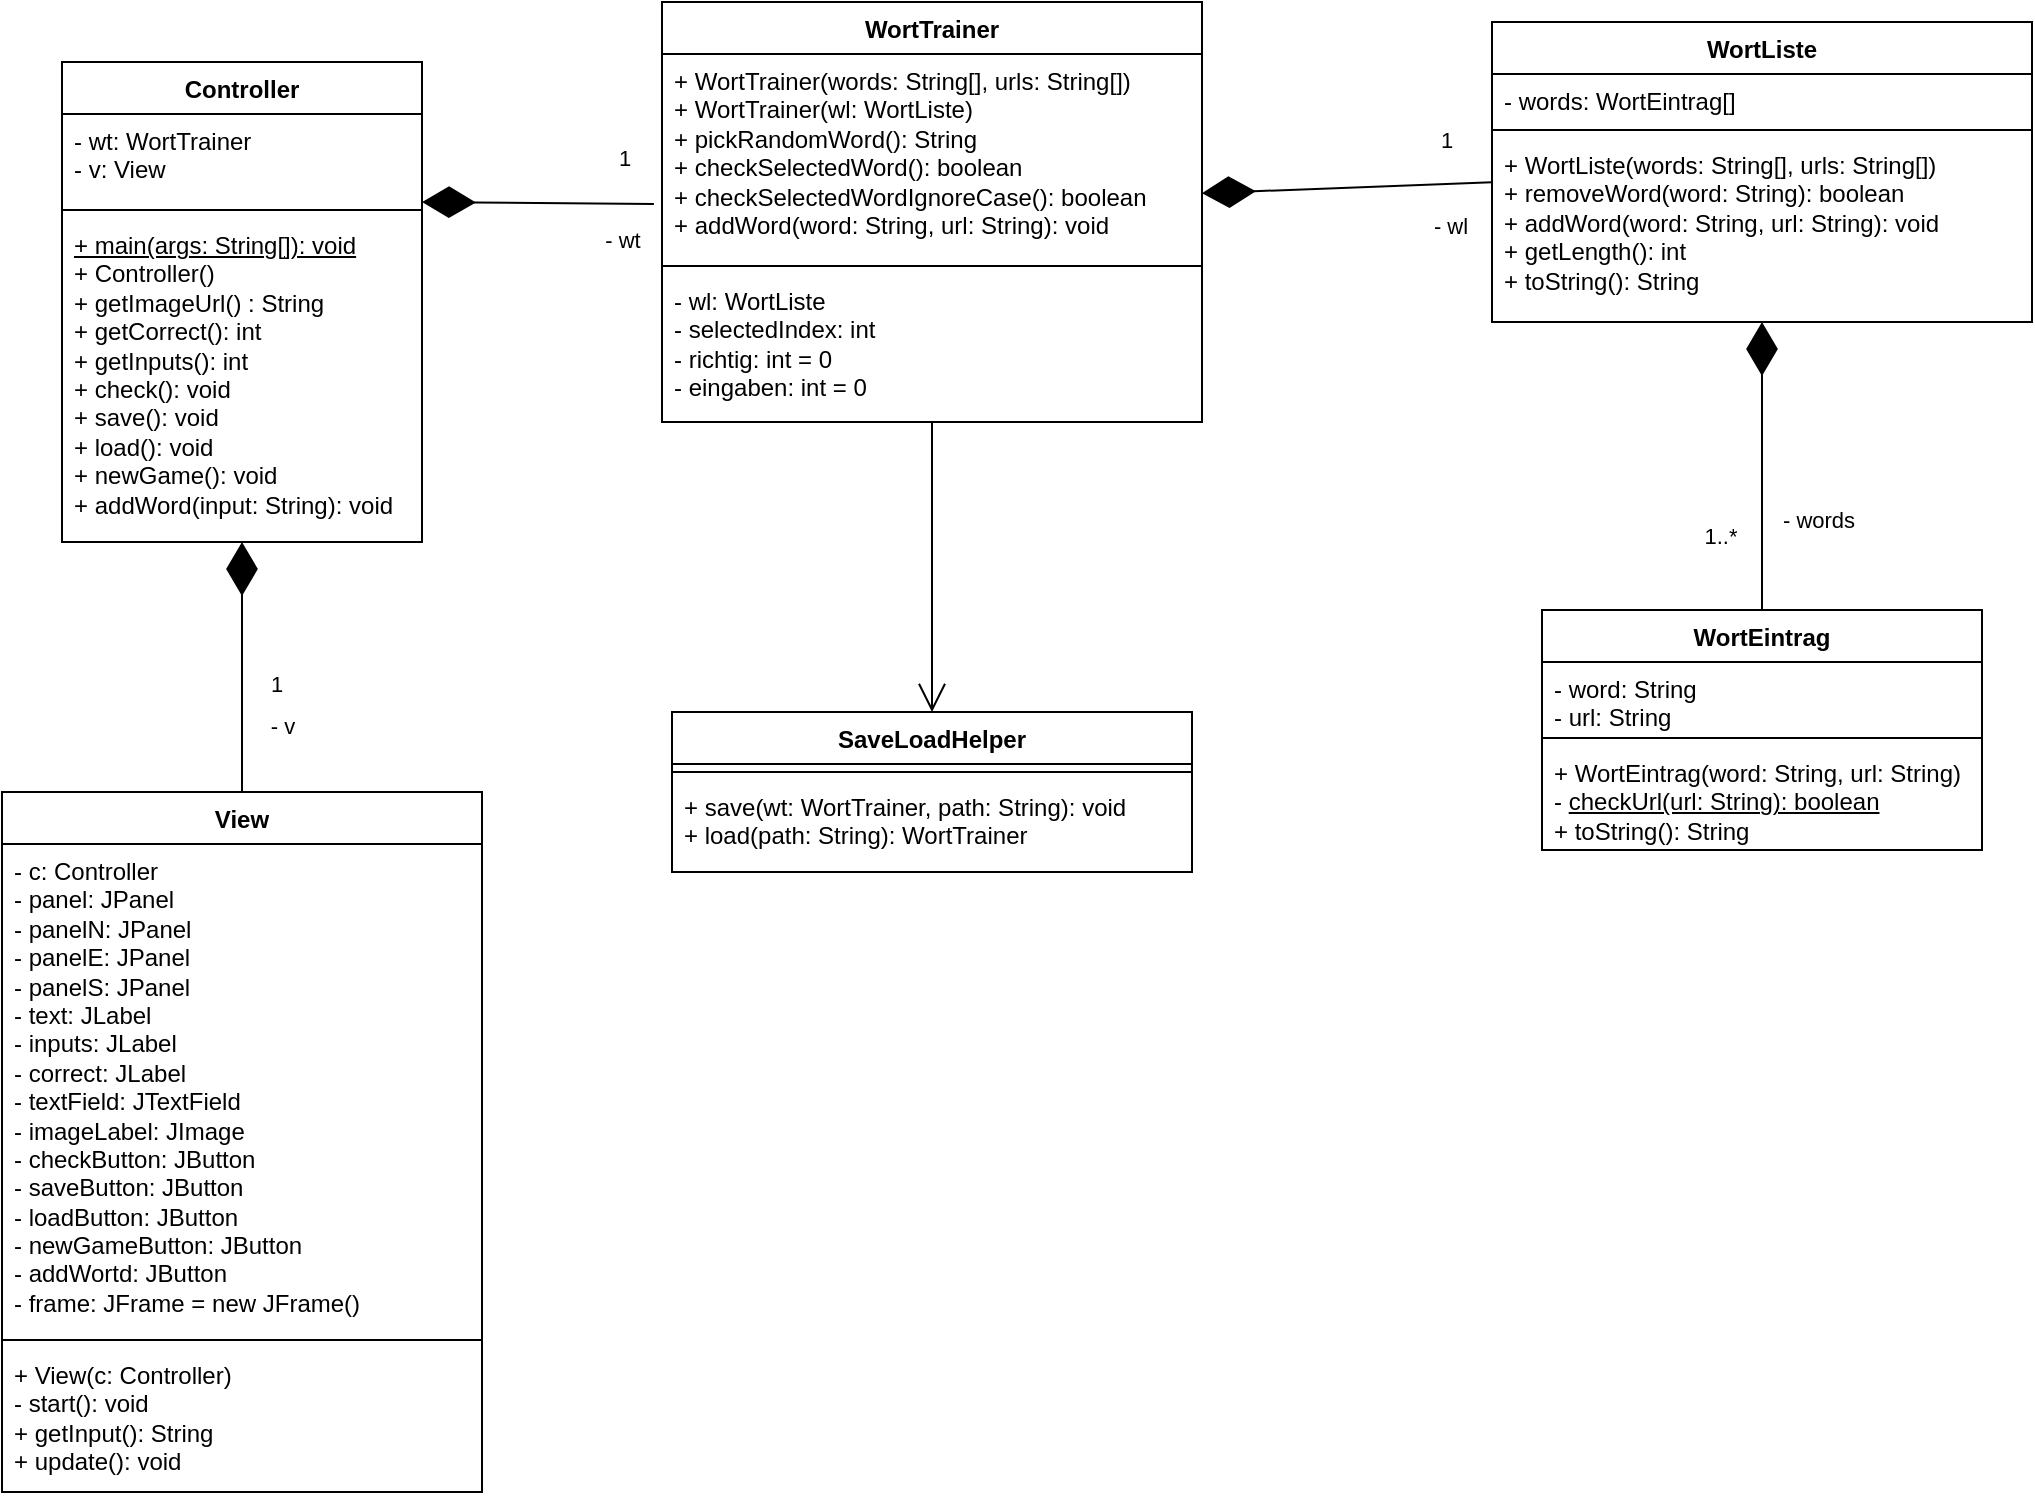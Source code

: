 <mxfile version="24.7.14">
  <diagram name="Page-1" id="6_xeMmDJv4vmlusiRsLN">
    <mxGraphModel dx="2031" dy="1156" grid="1" gridSize="10" guides="1" tooltips="1" connect="1" arrows="1" fold="1" page="1" pageScale="1" pageWidth="1100" pageHeight="850" math="0" shadow="0">
      <root>
        <mxCell id="0" />
        <mxCell id="1" parent="0" />
        <mxCell id="Ou3kEWdW5UKycBWzLsYp-1" value="&lt;div&gt;WortTrainer&lt;/div&gt;" style="swimlane;fontStyle=1;align=center;verticalAlign=top;childLayout=stackLayout;horizontal=1;startSize=26;horizontalStack=0;resizeParent=1;resizeParentMax=0;resizeLast=0;collapsible=1;marginBottom=0;whiteSpace=wrap;html=1;" parent="1" vertex="1">
          <mxGeometry x="370" y="30" width="270" height="210" as="geometry" />
        </mxCell>
        <mxCell id="Ou3kEWdW5UKycBWzLsYp-4" value="&lt;div&gt;+ WortTrainer(words: String[], urls: String[])&lt;/div&gt;&lt;div&gt;+ WortTrainer(wl: WortListe)&lt;/div&gt;&lt;div&gt;+ pickRandomWord(): String&lt;/div&gt;&lt;div&gt;+ checkSelectedWord(): boolean&lt;/div&gt;&lt;div&gt;+ checkSelectedWordIgnoreCase(): boolean&lt;/div&gt;&lt;div&gt;+ addWord(word: String, url: String): void&lt;/div&gt;" style="text;strokeColor=none;fillColor=none;align=left;verticalAlign=top;spacingLeft=4;spacingRight=4;overflow=hidden;rotatable=0;points=[[0,0.5],[1,0.5]];portConstraint=eastwest;whiteSpace=wrap;html=1;" parent="Ou3kEWdW5UKycBWzLsYp-1" vertex="1">
          <mxGeometry y="26" width="270" height="102" as="geometry" />
        </mxCell>
        <mxCell id="Ou3kEWdW5UKycBWzLsYp-3" value="" style="line;strokeWidth=1;fillColor=none;align=left;verticalAlign=middle;spacingTop=-1;spacingLeft=3;spacingRight=3;rotatable=0;labelPosition=right;points=[];portConstraint=eastwest;strokeColor=inherit;" parent="Ou3kEWdW5UKycBWzLsYp-1" vertex="1">
          <mxGeometry y="128" width="270" height="8" as="geometry" />
        </mxCell>
        <mxCell id="Ou3kEWdW5UKycBWzLsYp-2" value="&lt;div&gt;- wl: WortListe&lt;/div&gt;&lt;div&gt;- selectedIndex: int&lt;/div&gt;&lt;div&gt;- richtig: int = 0&lt;/div&gt;&lt;div&gt;- eingaben: int = 0&lt;/div&gt;" style="text;strokeColor=none;fillColor=none;align=left;verticalAlign=top;spacingLeft=4;spacingRight=4;overflow=hidden;rotatable=0;points=[[0,0.5],[1,0.5]];portConstraint=eastwest;whiteSpace=wrap;html=1;" parent="Ou3kEWdW5UKycBWzLsYp-1" vertex="1">
          <mxGeometry y="136" width="270" height="74" as="geometry" />
        </mxCell>
        <mxCell id="Ou3kEWdW5UKycBWzLsYp-5" value="&lt;div&gt;WortListe&lt;/div&gt;&lt;div&gt;&lt;br&gt;&lt;/div&gt;" style="swimlane;fontStyle=1;align=center;verticalAlign=top;childLayout=stackLayout;horizontal=1;startSize=26;horizontalStack=0;resizeParent=1;resizeParentMax=0;resizeLast=0;collapsible=1;marginBottom=0;whiteSpace=wrap;html=1;" parent="1" vertex="1">
          <mxGeometry x="785" y="40" width="270" height="150" as="geometry" />
        </mxCell>
        <mxCell id="Ou3kEWdW5UKycBWzLsYp-6" value="- words: WortEintrag[]" style="text;strokeColor=none;fillColor=none;align=left;verticalAlign=top;spacingLeft=4;spacingRight=4;overflow=hidden;rotatable=0;points=[[0,0.5],[1,0.5]];portConstraint=eastwest;whiteSpace=wrap;html=1;" parent="Ou3kEWdW5UKycBWzLsYp-5" vertex="1">
          <mxGeometry y="26" width="270" height="24" as="geometry" />
        </mxCell>
        <mxCell id="Ou3kEWdW5UKycBWzLsYp-7" value="" style="line;strokeWidth=1;fillColor=none;align=left;verticalAlign=middle;spacingTop=-1;spacingLeft=3;spacingRight=3;rotatable=0;labelPosition=right;points=[];portConstraint=eastwest;strokeColor=inherit;" parent="Ou3kEWdW5UKycBWzLsYp-5" vertex="1">
          <mxGeometry y="50" width="270" height="8" as="geometry" />
        </mxCell>
        <mxCell id="Ou3kEWdW5UKycBWzLsYp-8" value="&lt;div&gt;+ WortListe(words: String[], urls: String[])&lt;/div&gt;&lt;div&gt;+ removeWord(word: String): boolean&lt;/div&gt;&lt;div&gt;+ addWord(word: String, url: String): void&lt;/div&gt;&lt;div&gt;+ getLength(): int&lt;/div&gt;&lt;div&gt;+ toString(): String&lt;/div&gt;" style="text;strokeColor=none;fillColor=none;align=left;verticalAlign=top;spacingLeft=4;spacingRight=4;overflow=hidden;rotatable=0;points=[[0,0.5],[1,0.5]];portConstraint=eastwest;whiteSpace=wrap;html=1;" parent="Ou3kEWdW5UKycBWzLsYp-5" vertex="1">
          <mxGeometry y="58" width="270" height="92" as="geometry" />
        </mxCell>
        <mxCell id="Ou3kEWdW5UKycBWzLsYp-16" value="WortEintrag" style="swimlane;fontStyle=1;align=center;verticalAlign=top;childLayout=stackLayout;horizontal=1;startSize=26;horizontalStack=0;resizeParent=1;resizeParentMax=0;resizeLast=0;collapsible=1;marginBottom=0;whiteSpace=wrap;html=1;" parent="1" vertex="1">
          <mxGeometry x="810" y="334" width="220" height="120" as="geometry">
            <mxRectangle x="810" y="334" width="100" height="30" as="alternateBounds" />
          </mxGeometry>
        </mxCell>
        <mxCell id="Ou3kEWdW5UKycBWzLsYp-17" value="&lt;div&gt;- word: String&lt;/div&gt;&lt;div&gt;- url: String&lt;/div&gt;" style="text;strokeColor=none;fillColor=none;align=left;verticalAlign=top;spacingLeft=4;spacingRight=4;overflow=hidden;rotatable=0;points=[[0,0.5],[1,0.5]];portConstraint=eastwest;whiteSpace=wrap;html=1;" parent="Ou3kEWdW5UKycBWzLsYp-16" vertex="1">
          <mxGeometry y="26" width="220" height="34" as="geometry" />
        </mxCell>
        <mxCell id="Ou3kEWdW5UKycBWzLsYp-18" value="" style="line;strokeWidth=1;fillColor=none;align=left;verticalAlign=middle;spacingTop=-1;spacingLeft=3;spacingRight=3;rotatable=0;labelPosition=right;points=[];portConstraint=eastwest;strokeColor=inherit;" parent="Ou3kEWdW5UKycBWzLsYp-16" vertex="1">
          <mxGeometry y="60" width="220" height="8" as="geometry" />
        </mxCell>
        <mxCell id="Ou3kEWdW5UKycBWzLsYp-19" value="&lt;div&gt;+ WortEintrag(word: String, url: String)&lt;/div&gt;&lt;div&gt;- &lt;u&gt;checkUrl(url: String): boolean&lt;/u&gt;&lt;/div&gt;&lt;div&gt;+ toString(): String&lt;br&gt;&lt;/div&gt;&lt;div&gt;&lt;br&gt;&lt;/div&gt;" style="text;strokeColor=none;fillColor=none;align=left;verticalAlign=top;spacingLeft=4;spacingRight=4;overflow=hidden;rotatable=0;points=[[0,0.5],[1,0.5]];portConstraint=eastwest;whiteSpace=wrap;html=1;" parent="Ou3kEWdW5UKycBWzLsYp-16" vertex="1">
          <mxGeometry y="68" width="220" height="52" as="geometry" />
        </mxCell>
        <mxCell id="Ou3kEWdW5UKycBWzLsYp-23" value="" style="endArrow=diamondThin;endFill=1;endSize=24;html=1;rounded=0;exitX=0.5;exitY=0;exitDx=0;exitDy=0;" parent="1" source="Ou3kEWdW5UKycBWzLsYp-16" target="Ou3kEWdW5UKycBWzLsYp-8" edge="1">
          <mxGeometry width="160" relative="1" as="geometry">
            <mxPoint x="610" y="354" as="sourcePoint" />
            <mxPoint x="910" y="274" as="targetPoint" />
          </mxGeometry>
        </mxCell>
        <mxCell id="Ou3kEWdW5UKycBWzLsYp-24" value="- words" style="edgeLabel;html=1;align=center;verticalAlign=middle;resizable=0;points=[];" parent="Ou3kEWdW5UKycBWzLsYp-23" vertex="1" connectable="0">
          <mxGeometry x="0.267" y="-1" relative="1" as="geometry">
            <mxPoint x="27" y="46" as="offset" />
          </mxGeometry>
        </mxCell>
        <mxCell id="Ou3kEWdW5UKycBWzLsYp-25" value="&lt;div&gt;1..*&lt;/div&gt;" style="edgeLabel;html=1;align=center;verticalAlign=middle;resizable=0;points=[];" parent="Ou3kEWdW5UKycBWzLsYp-23" vertex="1" connectable="0">
          <mxGeometry x="-0.4" relative="1" as="geometry">
            <mxPoint x="-21" y="6" as="offset" />
          </mxGeometry>
        </mxCell>
        <mxCell id="Ou3kEWdW5UKycBWzLsYp-26" value="" style="endArrow=diamondThin;endFill=1;endSize=24;html=1;rounded=0;" parent="1" source="Ou3kEWdW5UKycBWzLsYp-5" edge="1">
          <mxGeometry width="160" relative="1" as="geometry">
            <mxPoint x="610" y="354" as="sourcePoint" />
            <mxPoint x="640" y="125.607" as="targetPoint" />
          </mxGeometry>
        </mxCell>
        <mxCell id="Ou3kEWdW5UKycBWzLsYp-27" value="&lt;div&gt;- wl&lt;/div&gt;" style="edgeLabel;html=1;align=center;verticalAlign=middle;resizable=0;points=[];" parent="Ou3kEWdW5UKycBWzLsYp-26" vertex="1" connectable="0">
          <mxGeometry x="0.483" y="-2" relative="1" as="geometry">
            <mxPoint x="86" y="20" as="offset" />
          </mxGeometry>
        </mxCell>
        <mxCell id="Ou3kEWdW5UKycBWzLsYp-28" value="1" style="edgeLabel;html=1;align=center;verticalAlign=middle;resizable=0;points=[];" parent="Ou3kEWdW5UKycBWzLsYp-26" vertex="1" connectable="0">
          <mxGeometry x="-0.47" y="-2" relative="1" as="geometry">
            <mxPoint x="15" y="-21" as="offset" />
          </mxGeometry>
        </mxCell>
        <mxCell id="jSAAr7vFNjBleLRkS30y-1" value="&lt;div&gt;Controller&lt;/div&gt;" style="swimlane;fontStyle=1;align=center;verticalAlign=top;childLayout=stackLayout;horizontal=1;startSize=26;horizontalStack=0;resizeParent=1;resizeParentMax=0;resizeLast=0;collapsible=1;marginBottom=0;whiteSpace=wrap;html=1;" parent="1" vertex="1">
          <mxGeometry x="70" y="60" width="180" height="240" as="geometry" />
        </mxCell>
        <mxCell id="jSAAr7vFNjBleLRkS30y-2" value="&lt;div&gt;- wt: WortTrainer&lt;/div&gt;&lt;div&gt;- v: View&lt;br&gt;&lt;/div&gt;" style="text;strokeColor=none;fillColor=none;align=left;verticalAlign=top;spacingLeft=4;spacingRight=4;overflow=hidden;rotatable=0;points=[[0,0.5],[1,0.5]];portConstraint=eastwest;whiteSpace=wrap;html=1;" parent="jSAAr7vFNjBleLRkS30y-1" vertex="1">
          <mxGeometry y="26" width="180" height="44" as="geometry" />
        </mxCell>
        <mxCell id="jSAAr7vFNjBleLRkS30y-3" value="" style="line;strokeWidth=1;fillColor=none;align=left;verticalAlign=middle;spacingTop=-1;spacingLeft=3;spacingRight=3;rotatable=0;labelPosition=right;points=[];portConstraint=eastwest;strokeColor=inherit;" parent="jSAAr7vFNjBleLRkS30y-1" vertex="1">
          <mxGeometry y="70" width="180" height="8" as="geometry" />
        </mxCell>
        <mxCell id="jSAAr7vFNjBleLRkS30y-4" value="&lt;div&gt;&lt;u&gt;+ main(args: String[]): void&lt;/u&gt;&lt;/div&gt;+ Controller()&lt;div&gt;+ getImageUrl() : String&lt;/div&gt;&lt;div&gt;+ getCorrect(): int&lt;/div&gt;&lt;div&gt;+ getInputs(): int&lt;/div&gt;&lt;div&gt;+ check(): void&lt;/div&gt;&lt;div&gt;+ save(): void&lt;/div&gt;&lt;div&gt;+ load(): void&lt;/div&gt;&lt;div&gt;+ newGame(): void&lt;/div&gt;&lt;div&gt;+ addWord(input: String): void&lt;/div&gt;" style="text;strokeColor=none;fillColor=none;align=left;verticalAlign=top;spacingLeft=4;spacingRight=4;overflow=hidden;rotatable=0;points=[[0,0.5],[1,0.5]];portConstraint=eastwest;whiteSpace=wrap;html=1;" parent="jSAAr7vFNjBleLRkS30y-1" vertex="1">
          <mxGeometry y="78" width="180" height="162" as="geometry" />
        </mxCell>
        <mxCell id="jSAAr7vFNjBleLRkS30y-5" value="" style="endArrow=diamondThin;endFill=1;endSize=24;html=1;rounded=0;exitX=-0.015;exitY=0.735;exitDx=0;exitDy=0;exitPerimeter=0;" parent="1" source="Ou3kEWdW5UKycBWzLsYp-4" edge="1">
          <mxGeometry width="160" relative="1" as="geometry">
            <mxPoint x="330" y="120" as="sourcePoint" />
            <mxPoint x="250" y="130" as="targetPoint" />
          </mxGeometry>
        </mxCell>
        <mxCell id="jSAAr7vFNjBleLRkS30y-6" value="&lt;div&gt;- wt&lt;/div&gt;" style="edgeLabel;html=1;align=center;verticalAlign=middle;resizable=0;points=[];" parent="jSAAr7vFNjBleLRkS30y-5" vertex="1" connectable="0">
          <mxGeometry x="0.483" y="-2" relative="1" as="geometry">
            <mxPoint x="70" y="20" as="offset" />
          </mxGeometry>
        </mxCell>
        <mxCell id="jSAAr7vFNjBleLRkS30y-7" value="1" style="edgeLabel;html=1;align=center;verticalAlign=middle;resizable=0;points=[];" parent="jSAAr7vFNjBleLRkS30y-5" vertex="1" connectable="0">
          <mxGeometry x="-0.47" y="-2" relative="1" as="geometry">
            <mxPoint x="15" y="-21" as="offset" />
          </mxGeometry>
        </mxCell>
        <mxCell id="dPfTd5ljj1nDbZBUYfSp-1" value="View" style="swimlane;fontStyle=1;align=center;verticalAlign=top;childLayout=stackLayout;horizontal=1;startSize=26;horizontalStack=0;resizeParent=1;resizeParentMax=0;resizeLast=0;collapsible=1;marginBottom=0;whiteSpace=wrap;html=1;" parent="1" vertex="1">
          <mxGeometry x="40" y="425" width="240" height="350" as="geometry" />
        </mxCell>
        <mxCell id="dPfTd5ljj1nDbZBUYfSp-2" value="&lt;div&gt;- c: Controller&lt;/div&gt;&lt;div&gt;- panel: JPanel&lt;/div&gt;&lt;div&gt;- panelN: JPanel&lt;/div&gt;&lt;div&gt;- panelE: JPanel&lt;/div&gt;&lt;div&gt;- panelS: JPanel&lt;/div&gt;&lt;div&gt;- text: JLabel&lt;/div&gt;&lt;div&gt;- inputs: JLabel&lt;/div&gt;&lt;div&gt;- correct: JLabel&lt;/div&gt;&lt;div&gt;- textField: JTextField&lt;/div&gt;&lt;div&gt;- imageLabel: JImage&lt;br&gt;&lt;/div&gt;&lt;div&gt;- checkButton: JButton&lt;/div&gt;&lt;div&gt;- saveButton: JButton&lt;/div&gt;&lt;div&gt;- loadButton: JButton&lt;/div&gt;&lt;div&gt;- newGameButton: JButton&lt;/div&gt;&lt;div&gt;- addWortd: JButton&lt;br&gt;&lt;/div&gt;&lt;div&gt;- frame: JFrame = new JFrame()&lt;/div&gt;" style="text;strokeColor=none;fillColor=none;align=left;verticalAlign=top;spacingLeft=4;spacingRight=4;overflow=hidden;rotatable=0;points=[[0,0.5],[1,0.5]];portConstraint=eastwest;whiteSpace=wrap;html=1;" parent="dPfTd5ljj1nDbZBUYfSp-1" vertex="1">
          <mxGeometry y="26" width="240" height="244" as="geometry" />
        </mxCell>
        <mxCell id="dPfTd5ljj1nDbZBUYfSp-3" value="" style="line;strokeWidth=1;fillColor=none;align=left;verticalAlign=middle;spacingTop=-1;spacingLeft=3;spacingRight=3;rotatable=0;labelPosition=right;points=[];portConstraint=eastwest;strokeColor=inherit;" parent="dPfTd5ljj1nDbZBUYfSp-1" vertex="1">
          <mxGeometry y="270" width="240" height="8" as="geometry" />
        </mxCell>
        <mxCell id="dPfTd5ljj1nDbZBUYfSp-4" value="&lt;div&gt;+ View(c: Controller)&lt;/div&gt;&lt;div&gt;- start(): void&lt;br&gt;&lt;/div&gt;&lt;div&gt;+ getInput(): String&lt;/div&gt;&lt;div&gt;+ update(): void&lt;br&gt;&lt;/div&gt;" style="text;strokeColor=none;fillColor=none;align=left;verticalAlign=top;spacingLeft=4;spacingRight=4;overflow=hidden;rotatable=0;points=[[0,0.5],[1,0.5]];portConstraint=eastwest;whiteSpace=wrap;html=1;" parent="dPfTd5ljj1nDbZBUYfSp-1" vertex="1">
          <mxGeometry y="278" width="240" height="72" as="geometry" />
        </mxCell>
        <mxCell id="dPfTd5ljj1nDbZBUYfSp-5" value="" style="endArrow=diamondThin;endFill=1;endSize=24;html=1;rounded=0;" parent="1" source="dPfTd5ljj1nDbZBUYfSp-1" target="jSAAr7vFNjBleLRkS30y-4" edge="1">
          <mxGeometry width="160" relative="1" as="geometry">
            <mxPoint x="376" y="141" as="sourcePoint" />
            <mxPoint x="240" y="139.997" as="targetPoint" />
            <Array as="points" />
          </mxGeometry>
        </mxCell>
        <mxCell id="dPfTd5ljj1nDbZBUYfSp-6" value="&lt;div&gt;- v&lt;br&gt;&lt;/div&gt;" style="edgeLabel;html=1;align=center;verticalAlign=middle;resizable=0;points=[];" parent="dPfTd5ljj1nDbZBUYfSp-5" vertex="1" connectable="0">
          <mxGeometry x="0.483" y="-2" relative="1" as="geometry">
            <mxPoint x="18" y="59" as="offset" />
          </mxGeometry>
        </mxCell>
        <mxCell id="dPfTd5ljj1nDbZBUYfSp-7" value="1" style="edgeLabel;html=1;align=center;verticalAlign=middle;resizable=0;points=[];" parent="dPfTd5ljj1nDbZBUYfSp-5" vertex="1" connectable="0">
          <mxGeometry x="-0.47" y="-2" relative="1" as="geometry">
            <mxPoint x="15" y="-21" as="offset" />
          </mxGeometry>
        </mxCell>
        <mxCell id="lVq5Idcb8wmSviLx56af-1" value="SaveLoadHelper" style="swimlane;fontStyle=1;align=center;verticalAlign=top;childLayout=stackLayout;horizontal=1;startSize=26;horizontalStack=0;resizeParent=1;resizeParentMax=0;resizeLast=0;collapsible=1;marginBottom=0;whiteSpace=wrap;html=1;" vertex="1" parent="1">
          <mxGeometry x="375" y="385" width="260" height="80" as="geometry" />
        </mxCell>
        <mxCell id="lVq5Idcb8wmSviLx56af-3" value="" style="line;strokeWidth=1;fillColor=none;align=left;verticalAlign=middle;spacingTop=-1;spacingLeft=3;spacingRight=3;rotatable=0;labelPosition=right;points=[];portConstraint=eastwest;strokeColor=inherit;" vertex="1" parent="lVq5Idcb8wmSviLx56af-1">
          <mxGeometry y="26" width="260" height="8" as="geometry" />
        </mxCell>
        <mxCell id="lVq5Idcb8wmSviLx56af-4" value="+ save(wt: WortTrainer, path: String): void&lt;div&gt;+ load(path: String): WortTrainer&lt;/div&gt;" style="text;strokeColor=none;fillColor=none;align=left;verticalAlign=top;spacingLeft=4;spacingRight=4;overflow=hidden;rotatable=0;points=[[0,0.5],[1,0.5]];portConstraint=eastwest;whiteSpace=wrap;html=1;" vertex="1" parent="lVq5Idcb8wmSviLx56af-1">
          <mxGeometry y="34" width="260" height="46" as="geometry" />
        </mxCell>
        <mxCell id="lVq5Idcb8wmSviLx56af-6" value="" style="endArrow=open;endFill=1;endSize=12;html=1;rounded=0;entryX=0.5;entryY=0;entryDx=0;entryDy=0;" edge="1" parent="1" source="Ou3kEWdW5UKycBWzLsYp-2" target="lVq5Idcb8wmSviLx56af-1">
          <mxGeometry width="160" relative="1" as="geometry">
            <mxPoint x="540" y="360" as="sourcePoint" />
            <mxPoint x="700" y="360" as="targetPoint" />
          </mxGeometry>
        </mxCell>
      </root>
    </mxGraphModel>
  </diagram>
</mxfile>
